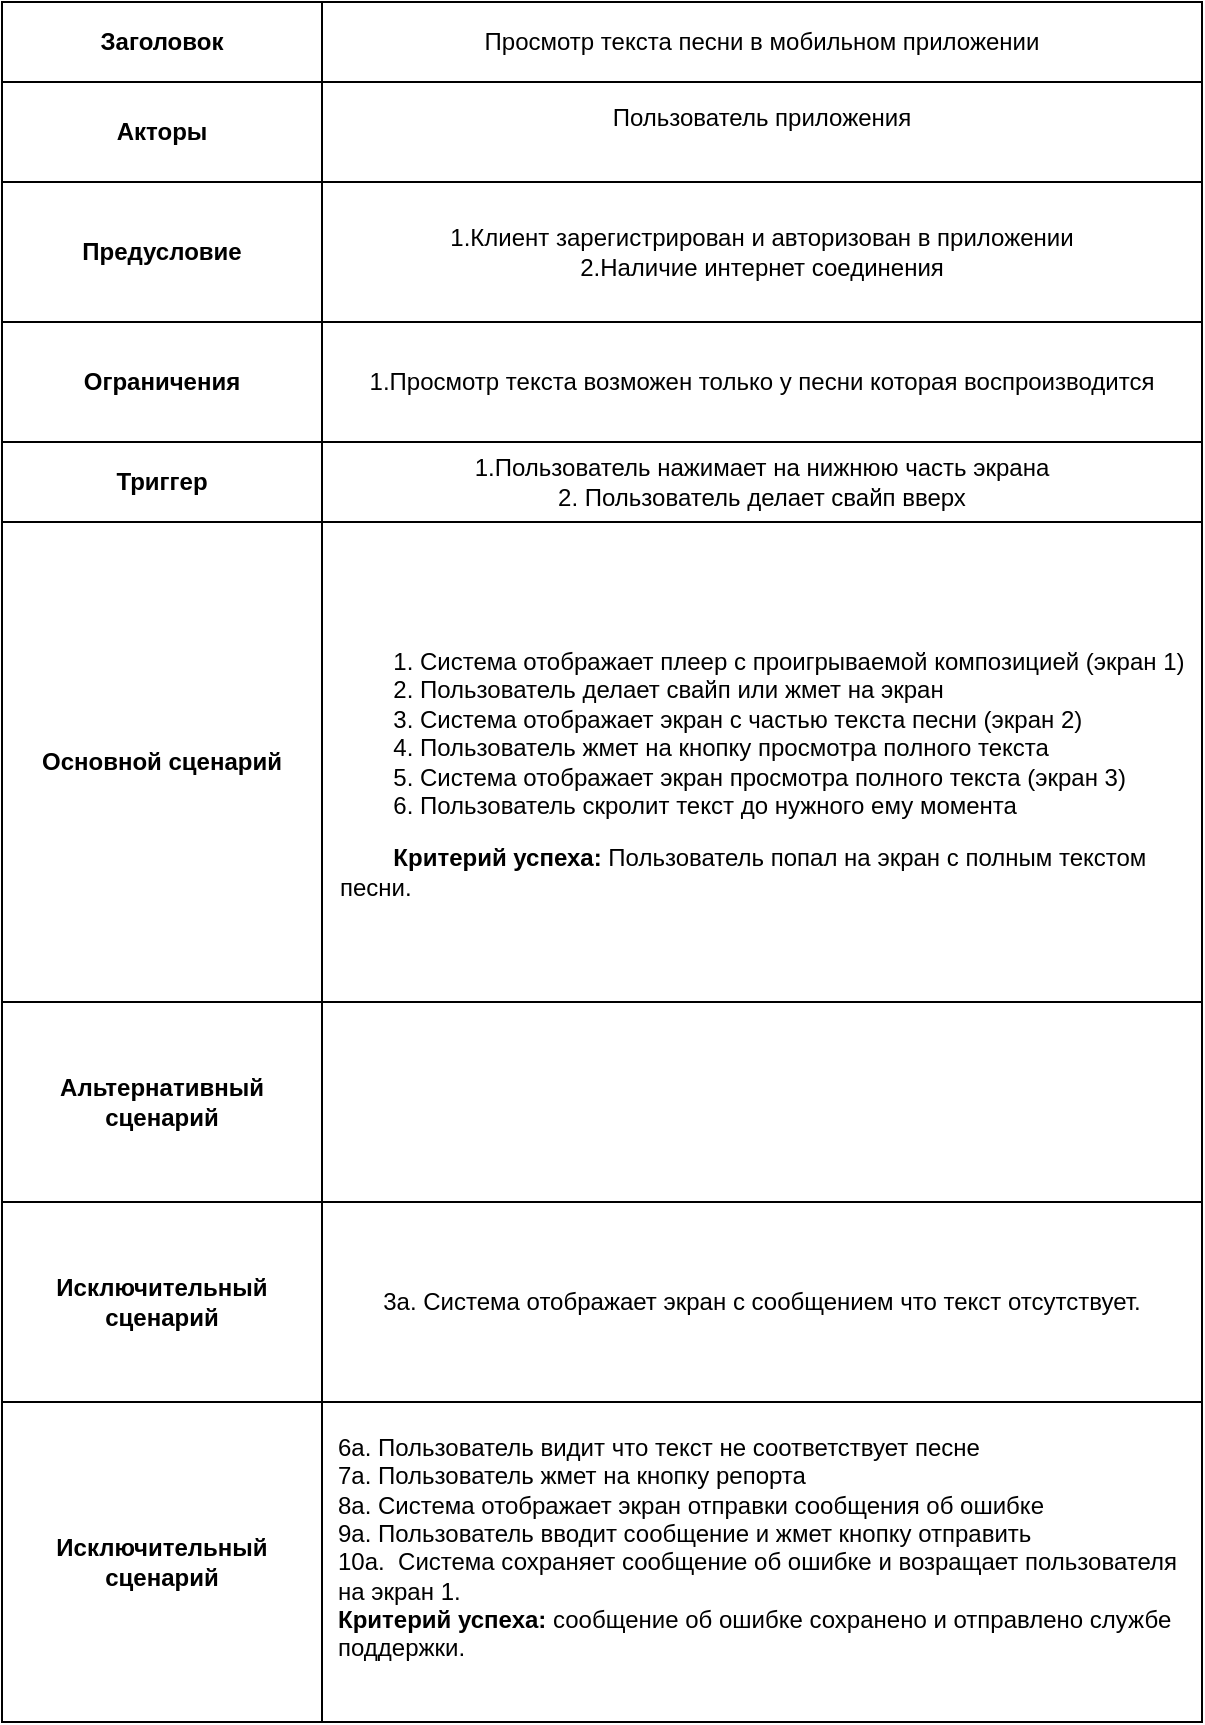 <mxfile version="24.7.17">
  <diagram name="Страница — 1" id="xwuOwH4TvjDa2uig1lpM">
    <mxGraphModel grid="1" page="1" gridSize="10" guides="1" tooltips="1" connect="1" arrows="1" fold="1" pageScale="1" pageWidth="827" pageHeight="1169" math="0" shadow="0">
      <root>
        <mxCell id="0" />
        <mxCell id="1" parent="0" />
        <mxCell id="kpbq2rMiD-oukpvBsijn-144" value="" style="shape=table;startSize=0;container=1;collapsible=0;childLayout=tableLayout;" vertex="1" parent="1">
          <mxGeometry x="50" y="30" width="600" height="860" as="geometry" />
        </mxCell>
        <mxCell id="kpbq2rMiD-oukpvBsijn-145" value="" style="shape=tableRow;horizontal=0;startSize=0;swimlaneHead=0;swimlaneBody=0;strokeColor=inherit;top=0;left=0;bottom=0;right=0;collapsible=0;dropTarget=0;fillColor=none;points=[[0,0.5],[1,0.5]];portConstraint=eastwest;" vertex="1" parent="kpbq2rMiD-oukpvBsijn-144">
          <mxGeometry width="600" height="40" as="geometry" />
        </mxCell>
        <mxCell id="kpbq2rMiD-oukpvBsijn-146" value="&lt;b&gt;Заголовок&lt;/b&gt;" style="shape=partialRectangle;html=1;whiteSpace=wrap;connectable=0;strokeColor=inherit;overflow=hidden;fillColor=none;top=0;left=0;bottom=0;right=0;pointerEvents=1;" vertex="1" parent="kpbq2rMiD-oukpvBsijn-145">
          <mxGeometry width="160" height="40" as="geometry">
            <mxRectangle width="160" height="40" as="alternateBounds" />
          </mxGeometry>
        </mxCell>
        <mxCell id="kpbq2rMiD-oukpvBsijn-147" value="Просмотр текста песни в мобильном приложении" style="shape=partialRectangle;html=1;whiteSpace=wrap;connectable=0;strokeColor=inherit;overflow=hidden;fillColor=none;top=0;left=0;bottom=0;right=0;pointerEvents=1;spacingLeft=7;spacingRight=7;" vertex="1" parent="kpbq2rMiD-oukpvBsijn-145">
          <mxGeometry x="160" width="440" height="40" as="geometry">
            <mxRectangle width="440" height="40" as="alternateBounds" />
          </mxGeometry>
        </mxCell>
        <mxCell id="kpbq2rMiD-oukpvBsijn-148" value="" style="shape=tableRow;horizontal=0;startSize=0;swimlaneHead=0;swimlaneBody=0;strokeColor=inherit;top=0;left=0;bottom=0;right=0;collapsible=0;dropTarget=0;fillColor=none;points=[[0,0.5],[1,0.5]];portConstraint=eastwest;" vertex="1" parent="kpbq2rMiD-oukpvBsijn-144">
          <mxGeometry y="40" width="600" height="50" as="geometry" />
        </mxCell>
        <mxCell id="kpbq2rMiD-oukpvBsijn-149" value="&lt;b&gt;Акторы&lt;/b&gt;" style="shape=partialRectangle;html=1;whiteSpace=wrap;connectable=0;strokeColor=inherit;overflow=hidden;fillColor=none;top=0;left=0;bottom=0;right=0;pointerEvents=1;" vertex="1" parent="kpbq2rMiD-oukpvBsijn-148">
          <mxGeometry width="160" height="50" as="geometry">
            <mxRectangle width="160" height="50" as="alternateBounds" />
          </mxGeometry>
        </mxCell>
        <mxCell id="kpbq2rMiD-oukpvBsijn-150" value="Пользователь приложения&lt;div&gt;&lt;br&gt;&lt;/div&gt;" style="shape=partialRectangle;html=1;whiteSpace=wrap;connectable=0;strokeColor=inherit;overflow=hidden;fillColor=none;top=0;left=0;bottom=0;right=0;pointerEvents=1;spacingLeft=7;spacingRight=7;" vertex="1" parent="kpbq2rMiD-oukpvBsijn-148">
          <mxGeometry x="160" width="440" height="50" as="geometry">
            <mxRectangle width="440" height="50" as="alternateBounds" />
          </mxGeometry>
        </mxCell>
        <mxCell id="kpbq2rMiD-oukpvBsijn-151" value="" style="shape=tableRow;horizontal=0;startSize=0;swimlaneHead=0;swimlaneBody=0;strokeColor=inherit;top=0;left=0;bottom=0;right=0;collapsible=0;dropTarget=0;fillColor=none;points=[[0,0.5],[1,0.5]];portConstraint=eastwest;" vertex="1" parent="kpbq2rMiD-oukpvBsijn-144">
          <mxGeometry y="90" width="600" height="70" as="geometry" />
        </mxCell>
        <mxCell id="kpbq2rMiD-oukpvBsijn-152" value="&lt;b&gt;Предусловие&lt;/b&gt;" style="shape=partialRectangle;html=1;whiteSpace=wrap;connectable=0;strokeColor=inherit;overflow=hidden;fillColor=none;top=0;left=0;bottom=0;right=0;pointerEvents=1;" vertex="1" parent="kpbq2rMiD-oukpvBsijn-151">
          <mxGeometry width="160" height="70" as="geometry">
            <mxRectangle width="160" height="70" as="alternateBounds" />
          </mxGeometry>
        </mxCell>
        <mxCell id="kpbq2rMiD-oukpvBsijn-153" value="1.Клиент зарегистрирован и авторизован в приложении&lt;div&gt;2.Наличие интернет соединения&lt;/div&gt;" style="shape=partialRectangle;html=1;whiteSpace=wrap;connectable=0;strokeColor=inherit;overflow=hidden;fillColor=none;top=0;left=0;bottom=0;right=0;pointerEvents=1;spacingLeft=7;spacingRight=7;" vertex="1" parent="kpbq2rMiD-oukpvBsijn-151">
          <mxGeometry x="160" width="440" height="70" as="geometry">
            <mxRectangle width="440" height="70" as="alternateBounds" />
          </mxGeometry>
        </mxCell>
        <mxCell id="kpbq2rMiD-oukpvBsijn-154" value="" style="shape=tableRow;horizontal=0;startSize=0;swimlaneHead=0;swimlaneBody=0;strokeColor=inherit;top=0;left=0;bottom=0;right=0;collapsible=0;dropTarget=0;fillColor=none;points=[[0,0.5],[1,0.5]];portConstraint=eastwest;" vertex="1" parent="kpbq2rMiD-oukpvBsijn-144">
          <mxGeometry y="160" width="600" height="60" as="geometry" />
        </mxCell>
        <mxCell id="kpbq2rMiD-oukpvBsijn-155" value="&lt;b&gt;Ограничения&lt;/b&gt;" style="shape=partialRectangle;html=1;whiteSpace=wrap;connectable=0;strokeColor=inherit;overflow=hidden;fillColor=none;top=0;left=0;bottom=0;right=0;pointerEvents=1;" vertex="1" parent="kpbq2rMiD-oukpvBsijn-154">
          <mxGeometry width="160" height="60" as="geometry">
            <mxRectangle width="160" height="60" as="alternateBounds" />
          </mxGeometry>
        </mxCell>
        <mxCell id="kpbq2rMiD-oukpvBsijn-156" value="1.Просмотр текста возможен только у песни которая воспроизводится" style="shape=partialRectangle;html=1;whiteSpace=wrap;connectable=0;strokeColor=inherit;overflow=hidden;fillColor=none;top=0;left=0;bottom=0;right=0;pointerEvents=1;spacingLeft=7;spacingRight=7;" vertex="1" parent="kpbq2rMiD-oukpvBsijn-154">
          <mxGeometry x="160" width="440" height="60" as="geometry">
            <mxRectangle width="440" height="60" as="alternateBounds" />
          </mxGeometry>
        </mxCell>
        <mxCell id="kpbq2rMiD-oukpvBsijn-157" value="" style="shape=tableRow;horizontal=0;startSize=0;swimlaneHead=0;swimlaneBody=0;strokeColor=inherit;top=0;left=0;bottom=0;right=0;collapsible=0;dropTarget=0;fillColor=none;points=[[0,0.5],[1,0.5]];portConstraint=eastwest;" vertex="1" parent="kpbq2rMiD-oukpvBsijn-144">
          <mxGeometry y="220" width="600" height="40" as="geometry" />
        </mxCell>
        <mxCell id="kpbq2rMiD-oukpvBsijn-158" value="&lt;b&gt;Триггер&lt;/b&gt;" style="shape=partialRectangle;html=1;whiteSpace=wrap;connectable=0;strokeColor=inherit;overflow=hidden;fillColor=none;top=0;left=0;bottom=0;right=0;pointerEvents=1;" vertex="1" parent="kpbq2rMiD-oukpvBsijn-157">
          <mxGeometry width="160" height="40" as="geometry">
            <mxRectangle width="160" height="40" as="alternateBounds" />
          </mxGeometry>
        </mxCell>
        <mxCell id="kpbq2rMiD-oukpvBsijn-159" value="1.Пользователь нажимает на нижнюю часть экрана&lt;div&gt;2. Пользователь делает свайп вверх&lt;/div&gt;" style="shape=partialRectangle;html=1;whiteSpace=wrap;connectable=0;strokeColor=inherit;overflow=hidden;fillColor=none;top=0;left=0;bottom=0;right=0;pointerEvents=1;spacingLeft=7;spacingRight=7;" vertex="1" parent="kpbq2rMiD-oukpvBsijn-157">
          <mxGeometry x="160" width="440" height="40" as="geometry">
            <mxRectangle width="440" height="40" as="alternateBounds" />
          </mxGeometry>
        </mxCell>
        <mxCell id="kpbq2rMiD-oukpvBsijn-160" value="" style="shape=tableRow;horizontal=0;startSize=0;swimlaneHead=0;swimlaneBody=0;strokeColor=inherit;top=0;left=0;bottom=0;right=0;collapsible=0;dropTarget=0;fillColor=none;points=[[0,0.5],[1,0.5]];portConstraint=eastwest;" vertex="1" parent="kpbq2rMiD-oukpvBsijn-144">
          <mxGeometry y="260" width="600" height="240" as="geometry" />
        </mxCell>
        <mxCell id="kpbq2rMiD-oukpvBsijn-161" value="&lt;b&gt;Основной сценарий&lt;/b&gt;" style="shape=partialRectangle;html=1;whiteSpace=wrap;connectable=0;strokeColor=inherit;overflow=hidden;fillColor=none;top=0;left=0;bottom=0;right=0;pointerEvents=1;" vertex="1" parent="kpbq2rMiD-oukpvBsijn-160">
          <mxGeometry width="160" height="240" as="geometry">
            <mxRectangle width="160" height="240" as="alternateBounds" />
          </mxGeometry>
        </mxCell>
        <mxCell id="kpbq2rMiD-oukpvBsijn-162" value="&lt;ol style=&quot;&quot;&gt;&lt;li&gt;Система отображает плеер с проигрываемой композицией (экран 1)&lt;/li&gt;&lt;li&gt;Пользователь делает свайп или жмет на экран&lt;/li&gt;&lt;li&gt;Система отображает экран с частью текста песни (экран 2)&lt;/li&gt;&lt;li&gt;Пользователь&amp;nbsp;жмет на кнопку просмотра полного текста&lt;/li&gt;&lt;li&gt;Система отображает экран просмотра полного текста (экран 3)&lt;/li&gt;&lt;li&gt;Пользователь скролит текст до нужного ему момента&lt;/li&gt;&lt;/ol&gt;&lt;span style=&quot;background-color: initial;&quot;&gt;&lt;div style=&quot;&quot;&gt;&lt;b style=&quot;font-weight: bold; background-color: initial;&quot;&gt;&lt;span style=&quot;white-space: pre;&quot;&gt;&#x9;&lt;/span&gt;&lt;/b&gt;&lt;b style=&quot;font-weight: bold; background-color: initial;&quot;&gt;Критерий успеха:&amp;nbsp;&lt;/b&gt;&lt;span style=&quot;background-color: initial;&quot;&gt;Пользователь попал на экран с полным текстом песни.&lt;/span&gt;&lt;b style=&quot;background-color: initial;&quot;&gt;&amp;nbsp;&amp;nbsp;&lt;/b&gt;&lt;/div&gt;&lt;/span&gt;" style="shape=partialRectangle;html=1;whiteSpace=wrap;connectable=0;strokeColor=inherit;overflow=hidden;fillColor=none;top=0;left=0;bottom=0;right=0;pointerEvents=1;spacingLeft=7;spacingRight=7;align=left;" vertex="1" parent="kpbq2rMiD-oukpvBsijn-160">
          <mxGeometry x="160" width="440" height="240" as="geometry">
            <mxRectangle width="440" height="240" as="alternateBounds" />
          </mxGeometry>
        </mxCell>
        <mxCell id="kpbq2rMiD-oukpvBsijn-163" value="" style="shape=tableRow;horizontal=0;startSize=0;swimlaneHead=0;swimlaneBody=0;strokeColor=inherit;top=0;left=0;bottom=0;right=0;collapsible=0;dropTarget=0;fillColor=none;points=[[0,0.5],[1,0.5]];portConstraint=eastwest;" vertex="1" parent="kpbq2rMiD-oukpvBsijn-144">
          <mxGeometry y="500" width="600" height="100" as="geometry" />
        </mxCell>
        <mxCell id="kpbq2rMiD-oukpvBsijn-164" value="&lt;b&gt;Альтернативный сценарий&lt;/b&gt;" style="shape=partialRectangle;html=1;whiteSpace=wrap;connectable=0;strokeColor=inherit;overflow=hidden;fillColor=none;top=0;left=0;bottom=0;right=0;pointerEvents=1;" vertex="1" parent="kpbq2rMiD-oukpvBsijn-163">
          <mxGeometry width="160" height="100" as="geometry">
            <mxRectangle width="160" height="100" as="alternateBounds" />
          </mxGeometry>
        </mxCell>
        <mxCell id="kpbq2rMiD-oukpvBsijn-165" value="" style="shape=partialRectangle;html=1;whiteSpace=wrap;connectable=0;strokeColor=inherit;overflow=hidden;fillColor=none;top=0;left=0;bottom=0;right=0;pointerEvents=1;align=left;spacingLeft=7;spacingRight=7;" vertex="1" parent="kpbq2rMiD-oukpvBsijn-163">
          <mxGeometry x="160" width="440" height="100" as="geometry">
            <mxRectangle width="440" height="100" as="alternateBounds" />
          </mxGeometry>
        </mxCell>
        <mxCell id="kpbq2rMiD-oukpvBsijn-166" value="" style="shape=tableRow;horizontal=0;startSize=0;swimlaneHead=0;swimlaneBody=0;strokeColor=inherit;top=0;left=0;bottom=0;right=0;collapsible=0;dropTarget=0;fillColor=none;points=[[0,0.5],[1,0.5]];portConstraint=eastwest;" vertex="1" parent="kpbq2rMiD-oukpvBsijn-144">
          <mxGeometry y="600" width="600" height="100" as="geometry" />
        </mxCell>
        <mxCell id="kpbq2rMiD-oukpvBsijn-167" value="&lt;b&gt;Исключительный сценарий&lt;/b&gt;" style="shape=partialRectangle;html=1;whiteSpace=wrap;connectable=0;strokeColor=inherit;overflow=hidden;fillColor=none;top=0;left=0;bottom=0;right=0;pointerEvents=1;" vertex="1" parent="kpbq2rMiD-oukpvBsijn-166">
          <mxGeometry width="160" height="100" as="geometry">
            <mxRectangle width="160" height="100" as="alternateBounds" />
          </mxGeometry>
        </mxCell>
        <mxCell id="kpbq2rMiD-oukpvBsijn-168" value="&lt;div style=&quot;text-align: left;&quot;&gt;3а. Система отображает экран с сообщением что текст отсутствует.&lt;br&gt;&lt;/div&gt;" style="shape=partialRectangle;html=1;whiteSpace=wrap;connectable=0;strokeColor=inherit;overflow=hidden;fillColor=none;top=0;left=0;bottom=0;right=0;pointerEvents=1;spacingLeft=7;spacingRight=7;" vertex="1" parent="kpbq2rMiD-oukpvBsijn-166">
          <mxGeometry x="160" width="440" height="100" as="geometry">
            <mxRectangle width="440" height="100" as="alternateBounds" />
          </mxGeometry>
        </mxCell>
        <mxCell id="kpbq2rMiD-oukpvBsijn-169" value="" style="shape=tableRow;horizontal=0;startSize=0;swimlaneHead=0;swimlaneBody=0;strokeColor=inherit;top=0;left=0;bottom=0;right=0;collapsible=0;dropTarget=0;fillColor=none;points=[[0,0.5],[1,0.5]];portConstraint=eastwest;" vertex="1" parent="kpbq2rMiD-oukpvBsijn-144">
          <mxGeometry y="700" width="600" height="160" as="geometry" />
        </mxCell>
        <mxCell id="kpbq2rMiD-oukpvBsijn-170" value="&lt;b&gt;Исключительный сценарий&lt;/b&gt;" style="shape=partialRectangle;html=1;whiteSpace=wrap;connectable=0;strokeColor=inherit;overflow=hidden;fillColor=none;top=0;left=0;bottom=0;right=0;pointerEvents=1;" vertex="1" parent="kpbq2rMiD-oukpvBsijn-169">
          <mxGeometry width="160" height="160" as="geometry">
            <mxRectangle width="160" height="160" as="alternateBounds" />
          </mxGeometry>
        </mxCell>
        <mxCell id="kpbq2rMiD-oukpvBsijn-171" value="&lt;div style=&quot;text-align: left;&quot;&gt;6а. Пользователь видит что текст не соответствует песне&lt;/div&gt;&lt;div style=&quot;text-align: left;&quot;&gt;7а. Пользователь жмет на кнопку репорта&lt;/div&gt;&lt;div style=&quot;text-align: left;&quot;&gt;8а. Система отображает экран отправки сообщения об ошибке&lt;/div&gt;&lt;div style=&quot;text-align: left;&quot;&gt;9а. Пользователь вводит сообщение и жмет кнопку отправить&lt;/div&gt;&lt;div style=&quot;text-align: left;&quot;&gt;10а.&amp;nbsp; Система сохраняет сообщение об ошибке и возращает пользователя на экран 1.&lt;/div&gt;&lt;div style=&quot;text-align: left;&quot;&gt;&lt;b style=&quot;background-color: initial;&quot;&gt;Критерий успеха: &lt;/b&gt;&lt;span style=&quot;background-color: initial;&quot;&gt;сообщение об ошибке сохранено и отправлено службе поддержки.&lt;/span&gt;&lt;br&gt;&lt;/div&gt;&lt;div style=&quot;text-align: left;&quot;&gt;&lt;br&gt;&lt;/div&gt;" style="shape=partialRectangle;html=1;whiteSpace=wrap;connectable=0;strokeColor=inherit;overflow=hidden;fillColor=none;top=0;left=0;bottom=0;right=0;pointerEvents=1;spacingLeft=7;spacingRight=7;" vertex="1" parent="kpbq2rMiD-oukpvBsijn-169">
          <mxGeometry x="160" width="440" height="160" as="geometry">
            <mxRectangle width="440" height="160" as="alternateBounds" />
          </mxGeometry>
        </mxCell>
      </root>
    </mxGraphModel>
  </diagram>
</mxfile>
